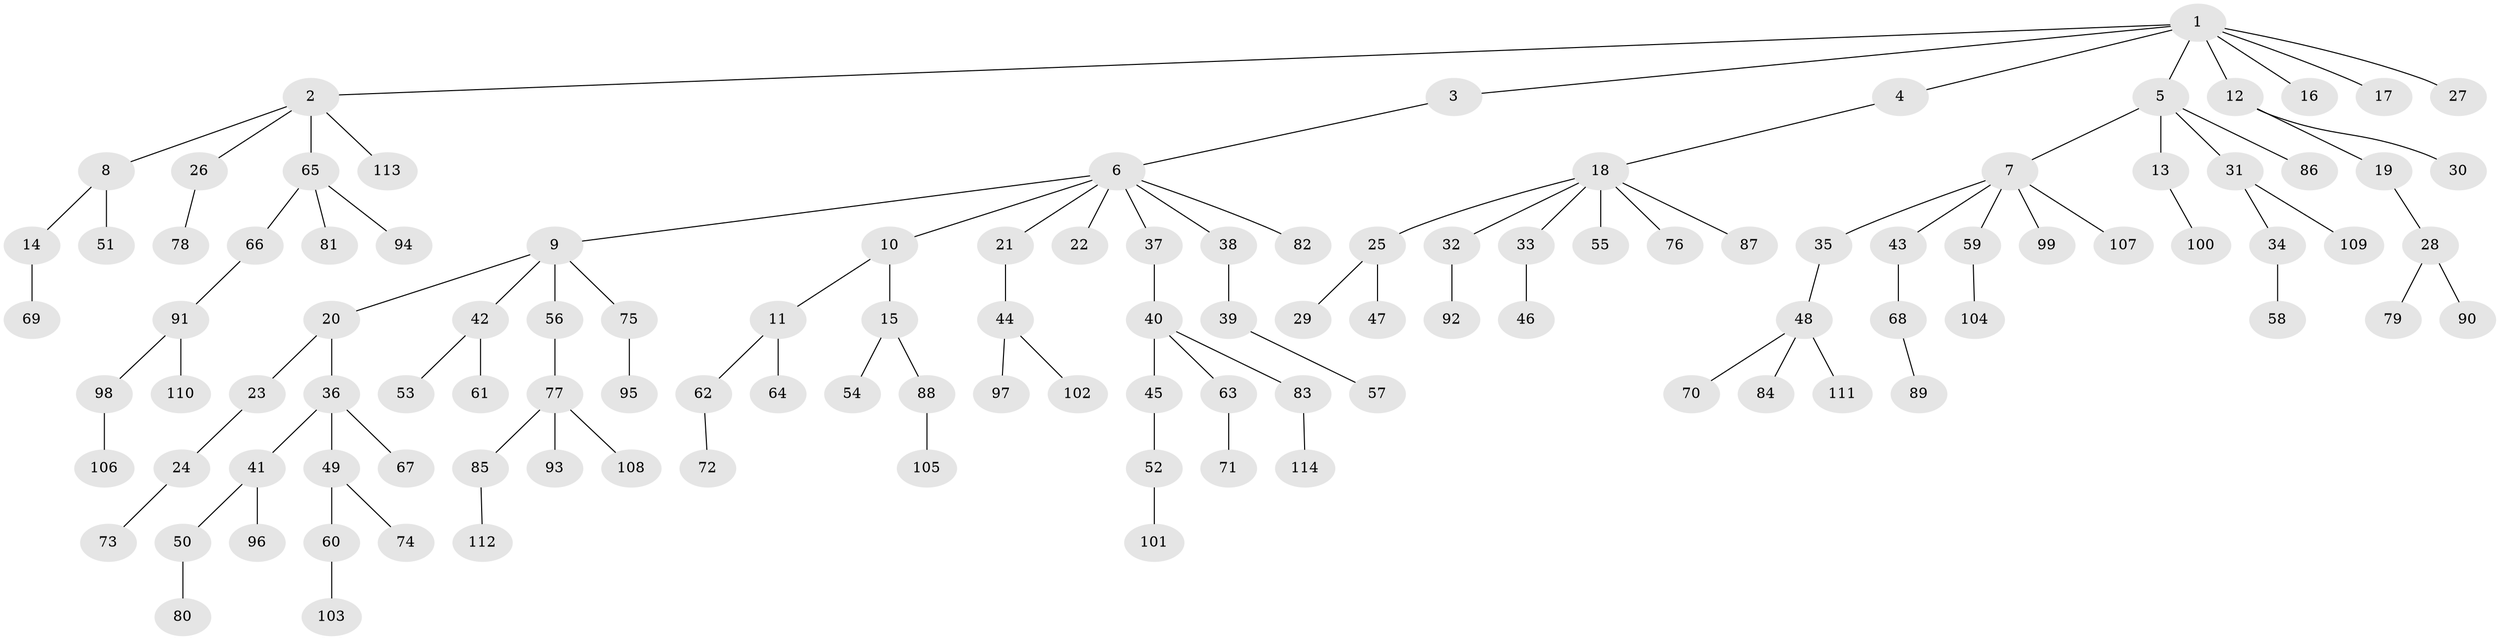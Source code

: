 // Generated by graph-tools (version 1.1) at 2025/50/03/09/25 03:50:21]
// undirected, 114 vertices, 113 edges
graph export_dot {
graph [start="1"]
  node [color=gray90,style=filled];
  1;
  2;
  3;
  4;
  5;
  6;
  7;
  8;
  9;
  10;
  11;
  12;
  13;
  14;
  15;
  16;
  17;
  18;
  19;
  20;
  21;
  22;
  23;
  24;
  25;
  26;
  27;
  28;
  29;
  30;
  31;
  32;
  33;
  34;
  35;
  36;
  37;
  38;
  39;
  40;
  41;
  42;
  43;
  44;
  45;
  46;
  47;
  48;
  49;
  50;
  51;
  52;
  53;
  54;
  55;
  56;
  57;
  58;
  59;
  60;
  61;
  62;
  63;
  64;
  65;
  66;
  67;
  68;
  69;
  70;
  71;
  72;
  73;
  74;
  75;
  76;
  77;
  78;
  79;
  80;
  81;
  82;
  83;
  84;
  85;
  86;
  87;
  88;
  89;
  90;
  91;
  92;
  93;
  94;
  95;
  96;
  97;
  98;
  99;
  100;
  101;
  102;
  103;
  104;
  105;
  106;
  107;
  108;
  109;
  110;
  111;
  112;
  113;
  114;
  1 -- 2;
  1 -- 3;
  1 -- 4;
  1 -- 5;
  1 -- 12;
  1 -- 16;
  1 -- 17;
  1 -- 27;
  2 -- 8;
  2 -- 26;
  2 -- 65;
  2 -- 113;
  3 -- 6;
  4 -- 18;
  5 -- 7;
  5 -- 13;
  5 -- 31;
  5 -- 86;
  6 -- 9;
  6 -- 10;
  6 -- 21;
  6 -- 22;
  6 -- 37;
  6 -- 38;
  6 -- 82;
  7 -- 35;
  7 -- 43;
  7 -- 59;
  7 -- 99;
  7 -- 107;
  8 -- 14;
  8 -- 51;
  9 -- 20;
  9 -- 42;
  9 -- 56;
  9 -- 75;
  10 -- 11;
  10 -- 15;
  11 -- 62;
  11 -- 64;
  12 -- 19;
  12 -- 30;
  13 -- 100;
  14 -- 69;
  15 -- 54;
  15 -- 88;
  18 -- 25;
  18 -- 32;
  18 -- 33;
  18 -- 55;
  18 -- 76;
  18 -- 87;
  19 -- 28;
  20 -- 23;
  20 -- 36;
  21 -- 44;
  23 -- 24;
  24 -- 73;
  25 -- 29;
  25 -- 47;
  26 -- 78;
  28 -- 79;
  28 -- 90;
  31 -- 34;
  31 -- 109;
  32 -- 92;
  33 -- 46;
  34 -- 58;
  35 -- 48;
  36 -- 41;
  36 -- 49;
  36 -- 67;
  37 -- 40;
  38 -- 39;
  39 -- 57;
  40 -- 45;
  40 -- 63;
  40 -- 83;
  41 -- 50;
  41 -- 96;
  42 -- 53;
  42 -- 61;
  43 -- 68;
  44 -- 97;
  44 -- 102;
  45 -- 52;
  48 -- 70;
  48 -- 84;
  48 -- 111;
  49 -- 60;
  49 -- 74;
  50 -- 80;
  52 -- 101;
  56 -- 77;
  59 -- 104;
  60 -- 103;
  62 -- 72;
  63 -- 71;
  65 -- 66;
  65 -- 81;
  65 -- 94;
  66 -- 91;
  68 -- 89;
  75 -- 95;
  77 -- 85;
  77 -- 93;
  77 -- 108;
  83 -- 114;
  85 -- 112;
  88 -- 105;
  91 -- 98;
  91 -- 110;
  98 -- 106;
}
